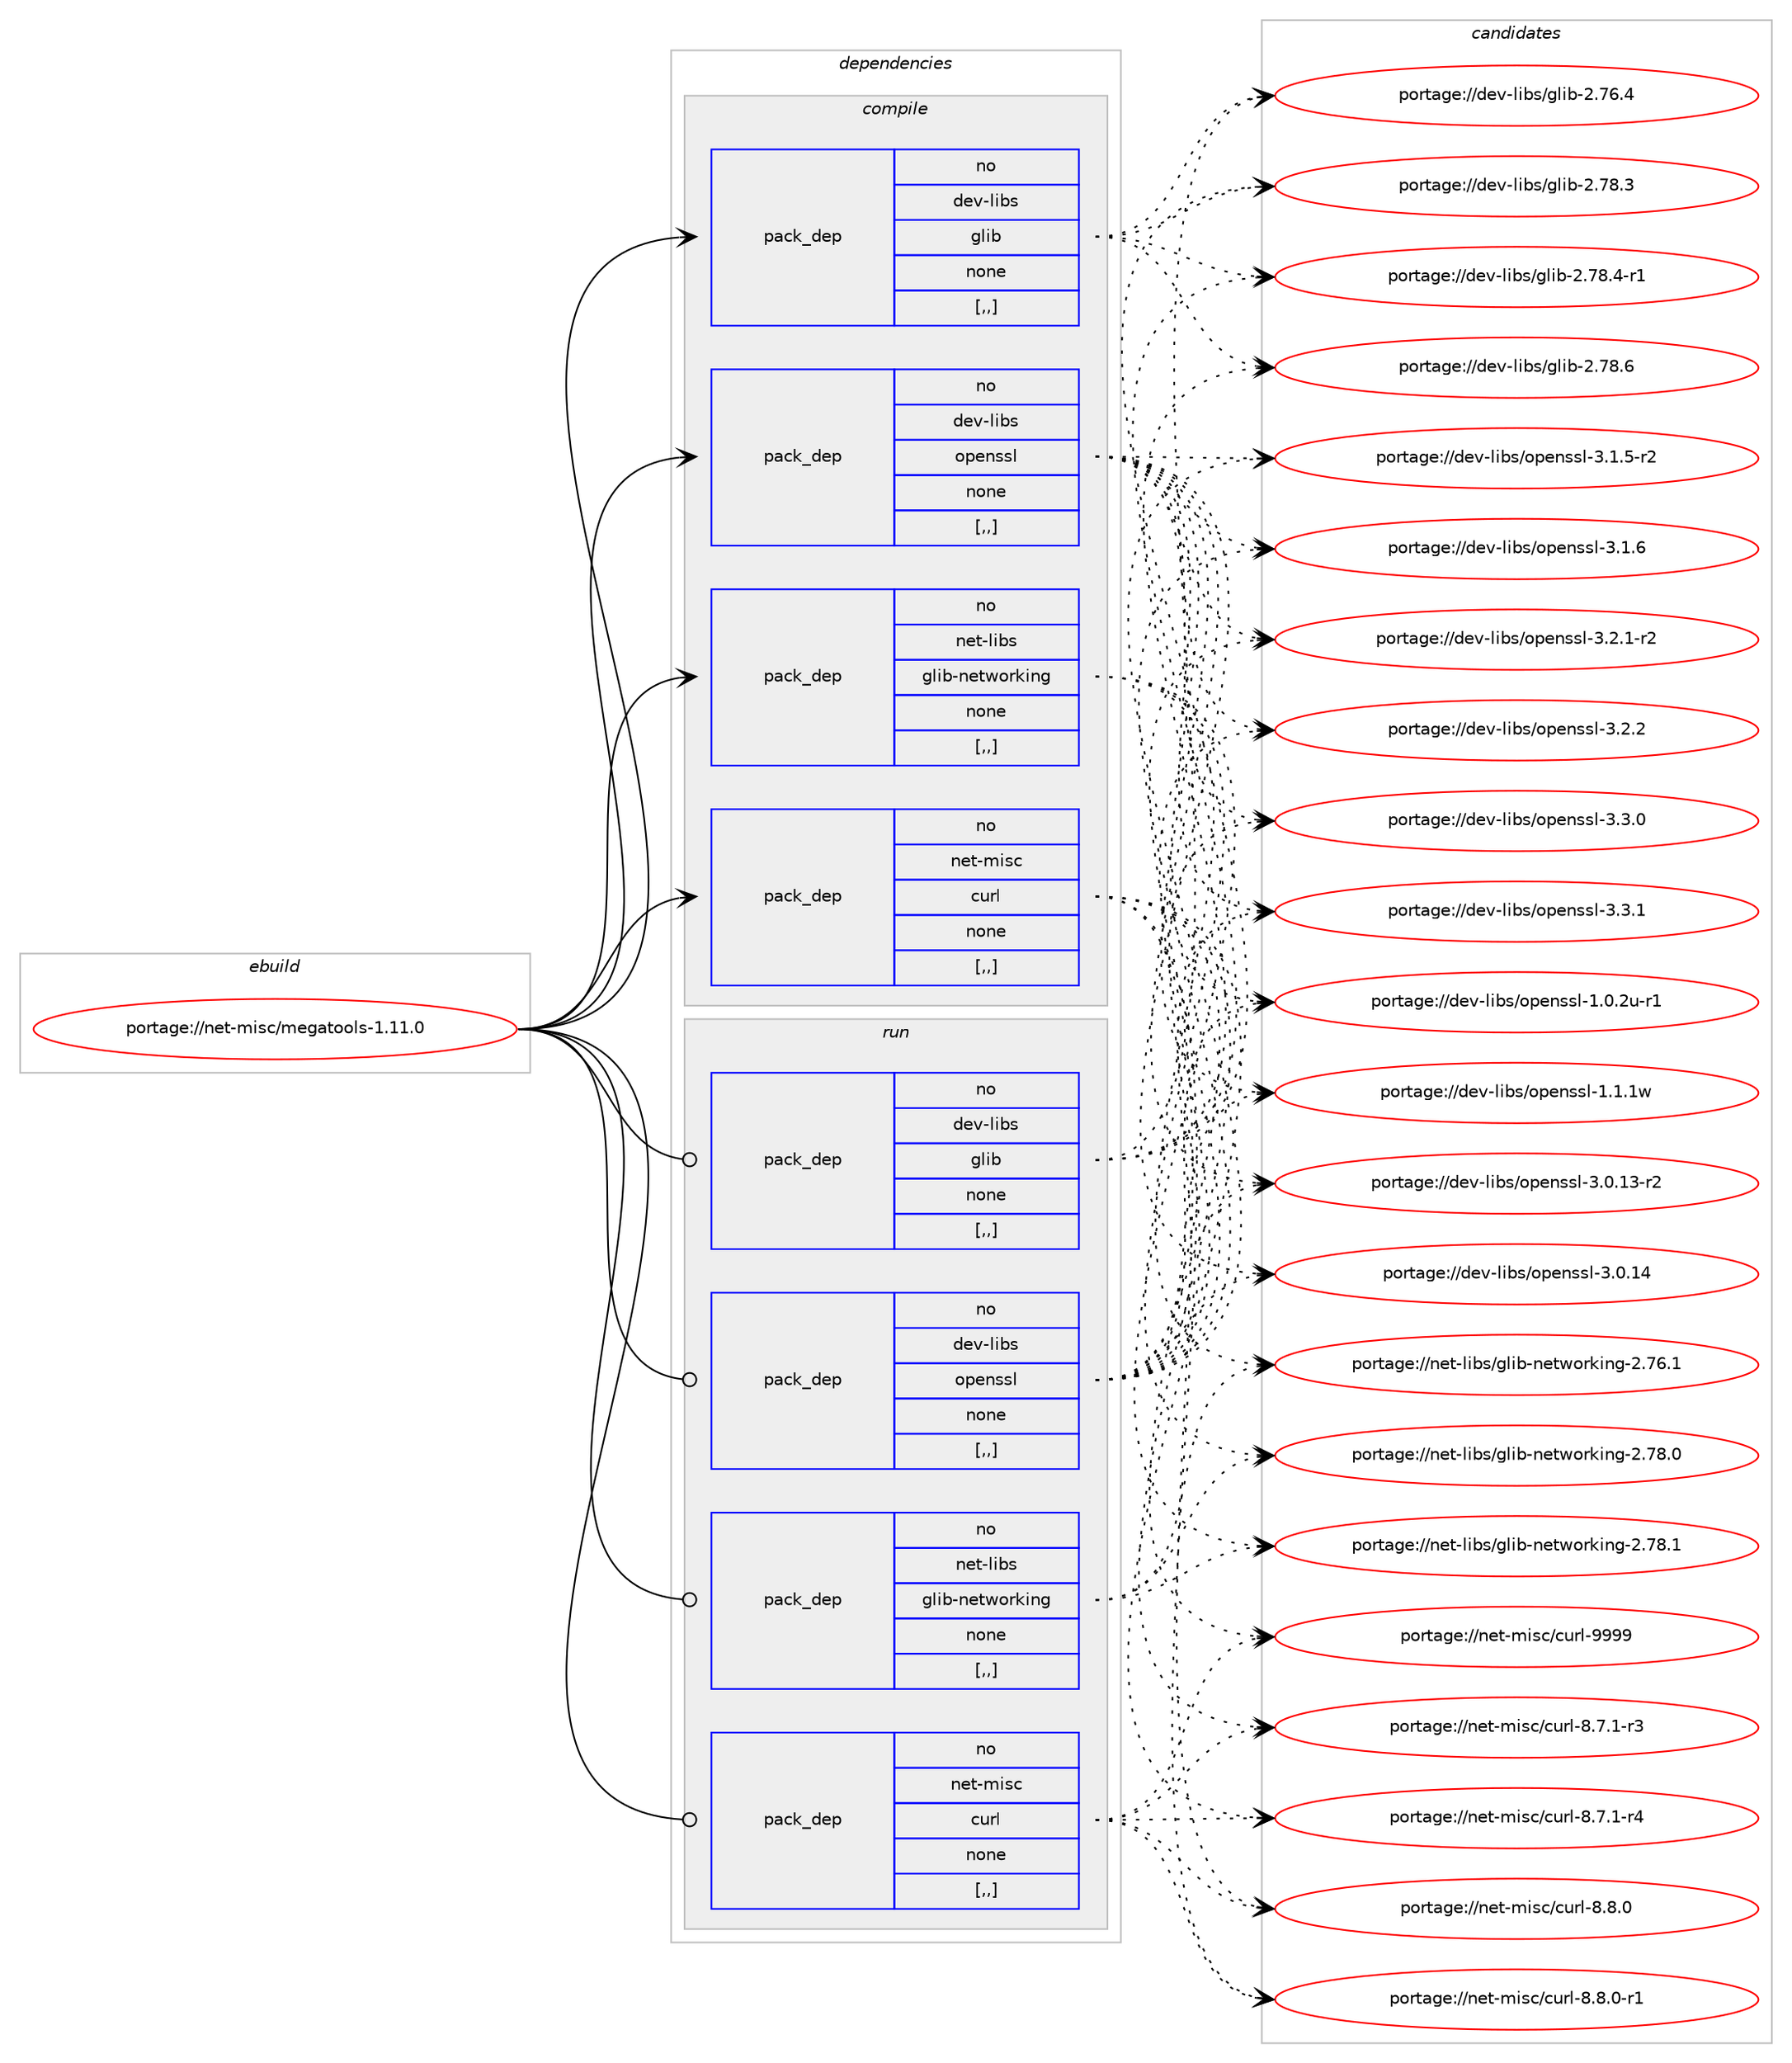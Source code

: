 digraph prolog {

# *************
# Graph options
# *************

newrank=true;
concentrate=true;
compound=true;
graph [rankdir=LR,fontname=Helvetica,fontsize=10,ranksep=1.5];#, ranksep=2.5, nodesep=0.2];
edge  [arrowhead=vee];
node  [fontname=Helvetica,fontsize=10];

# **********
# The ebuild
# **********

subgraph cluster_leftcol {
color=gray;
rank=same;
label=<<i>ebuild</i>>;
id [label="portage://net-misc/megatools-1.11.0", color=red, width=4, href="../net-misc/megatools-1.11.0.svg"];
}

# ****************
# The dependencies
# ****************

subgraph cluster_midcol {
color=gray;
label=<<i>dependencies</i>>;
subgraph cluster_compile {
fillcolor="#eeeeee";
style=filled;
label=<<i>compile</i>>;
subgraph pack264882 {
dependency362966 [label=<<TABLE BORDER="0" CELLBORDER="1" CELLSPACING="0" CELLPADDING="4" WIDTH="220"><TR><TD ROWSPAN="6" CELLPADDING="30">pack_dep</TD></TR><TR><TD WIDTH="110">no</TD></TR><TR><TD>dev-libs</TD></TR><TR><TD>glib</TD></TR><TR><TD>none</TD></TR><TR><TD>[,,]</TD></TR></TABLE>>, shape=none, color=blue];
}
id:e -> dependency362966:w [weight=20,style="solid",arrowhead="vee"];
subgraph pack264883 {
dependency362967 [label=<<TABLE BORDER="0" CELLBORDER="1" CELLSPACING="0" CELLPADDING="4" WIDTH="220"><TR><TD ROWSPAN="6" CELLPADDING="30">pack_dep</TD></TR><TR><TD WIDTH="110">no</TD></TR><TR><TD>dev-libs</TD></TR><TR><TD>openssl</TD></TR><TR><TD>none</TD></TR><TR><TD>[,,]</TD></TR></TABLE>>, shape=none, color=blue];
}
id:e -> dependency362967:w [weight=20,style="solid",arrowhead="vee"];
subgraph pack264884 {
dependency362968 [label=<<TABLE BORDER="0" CELLBORDER="1" CELLSPACING="0" CELLPADDING="4" WIDTH="220"><TR><TD ROWSPAN="6" CELLPADDING="30">pack_dep</TD></TR><TR><TD WIDTH="110">no</TD></TR><TR><TD>net-libs</TD></TR><TR><TD>glib-networking</TD></TR><TR><TD>none</TD></TR><TR><TD>[,,]</TD></TR></TABLE>>, shape=none, color=blue];
}
id:e -> dependency362968:w [weight=20,style="solid",arrowhead="vee"];
subgraph pack264885 {
dependency362969 [label=<<TABLE BORDER="0" CELLBORDER="1" CELLSPACING="0" CELLPADDING="4" WIDTH="220"><TR><TD ROWSPAN="6" CELLPADDING="30">pack_dep</TD></TR><TR><TD WIDTH="110">no</TD></TR><TR><TD>net-misc</TD></TR><TR><TD>curl</TD></TR><TR><TD>none</TD></TR><TR><TD>[,,]</TD></TR></TABLE>>, shape=none, color=blue];
}
id:e -> dependency362969:w [weight=20,style="solid",arrowhead="vee"];
}
subgraph cluster_compileandrun {
fillcolor="#eeeeee";
style=filled;
label=<<i>compile and run</i>>;
}
subgraph cluster_run {
fillcolor="#eeeeee";
style=filled;
label=<<i>run</i>>;
subgraph pack264886 {
dependency362970 [label=<<TABLE BORDER="0" CELLBORDER="1" CELLSPACING="0" CELLPADDING="4" WIDTH="220"><TR><TD ROWSPAN="6" CELLPADDING="30">pack_dep</TD></TR><TR><TD WIDTH="110">no</TD></TR><TR><TD>dev-libs</TD></TR><TR><TD>glib</TD></TR><TR><TD>none</TD></TR><TR><TD>[,,]</TD></TR></TABLE>>, shape=none, color=blue];
}
id:e -> dependency362970:w [weight=20,style="solid",arrowhead="odot"];
subgraph pack264887 {
dependency362971 [label=<<TABLE BORDER="0" CELLBORDER="1" CELLSPACING="0" CELLPADDING="4" WIDTH="220"><TR><TD ROWSPAN="6" CELLPADDING="30">pack_dep</TD></TR><TR><TD WIDTH="110">no</TD></TR><TR><TD>dev-libs</TD></TR><TR><TD>openssl</TD></TR><TR><TD>none</TD></TR><TR><TD>[,,]</TD></TR></TABLE>>, shape=none, color=blue];
}
id:e -> dependency362971:w [weight=20,style="solid",arrowhead="odot"];
subgraph pack264888 {
dependency362972 [label=<<TABLE BORDER="0" CELLBORDER="1" CELLSPACING="0" CELLPADDING="4" WIDTH="220"><TR><TD ROWSPAN="6" CELLPADDING="30">pack_dep</TD></TR><TR><TD WIDTH="110">no</TD></TR><TR><TD>net-libs</TD></TR><TR><TD>glib-networking</TD></TR><TR><TD>none</TD></TR><TR><TD>[,,]</TD></TR></TABLE>>, shape=none, color=blue];
}
id:e -> dependency362972:w [weight=20,style="solid",arrowhead="odot"];
subgraph pack264889 {
dependency362973 [label=<<TABLE BORDER="0" CELLBORDER="1" CELLSPACING="0" CELLPADDING="4" WIDTH="220"><TR><TD ROWSPAN="6" CELLPADDING="30">pack_dep</TD></TR><TR><TD WIDTH="110">no</TD></TR><TR><TD>net-misc</TD></TR><TR><TD>curl</TD></TR><TR><TD>none</TD></TR><TR><TD>[,,]</TD></TR></TABLE>>, shape=none, color=blue];
}
id:e -> dependency362973:w [weight=20,style="solid",arrowhead="odot"];
}
}

# **************
# The candidates
# **************

subgraph cluster_choices {
rank=same;
color=gray;
label=<<i>candidates</i>>;

subgraph choice264882 {
color=black;
nodesep=1;
choice1001011184510810598115471031081059845504655544652 [label="portage://dev-libs/glib-2.76.4", color=red, width=4,href="../dev-libs/glib-2.76.4.svg"];
choice1001011184510810598115471031081059845504655564651 [label="portage://dev-libs/glib-2.78.3", color=red, width=4,href="../dev-libs/glib-2.78.3.svg"];
choice10010111845108105981154710310810598455046555646524511449 [label="portage://dev-libs/glib-2.78.4-r1", color=red, width=4,href="../dev-libs/glib-2.78.4-r1.svg"];
choice1001011184510810598115471031081059845504655564654 [label="portage://dev-libs/glib-2.78.6", color=red, width=4,href="../dev-libs/glib-2.78.6.svg"];
dependency362966:e -> choice1001011184510810598115471031081059845504655544652:w [style=dotted,weight="100"];
dependency362966:e -> choice1001011184510810598115471031081059845504655564651:w [style=dotted,weight="100"];
dependency362966:e -> choice10010111845108105981154710310810598455046555646524511449:w [style=dotted,weight="100"];
dependency362966:e -> choice1001011184510810598115471031081059845504655564654:w [style=dotted,weight="100"];
}
subgraph choice264883 {
color=black;
nodesep=1;
choice1001011184510810598115471111121011101151151084549464846501174511449 [label="portage://dev-libs/openssl-1.0.2u-r1", color=red, width=4,href="../dev-libs/openssl-1.0.2u-r1.svg"];
choice100101118451081059811547111112101110115115108454946494649119 [label="portage://dev-libs/openssl-1.1.1w", color=red, width=4,href="../dev-libs/openssl-1.1.1w.svg"];
choice100101118451081059811547111112101110115115108455146484649514511450 [label="portage://dev-libs/openssl-3.0.13-r2", color=red, width=4,href="../dev-libs/openssl-3.0.13-r2.svg"];
choice10010111845108105981154711111210111011511510845514648464952 [label="portage://dev-libs/openssl-3.0.14", color=red, width=4,href="../dev-libs/openssl-3.0.14.svg"];
choice1001011184510810598115471111121011101151151084551464946534511450 [label="portage://dev-libs/openssl-3.1.5-r2", color=red, width=4,href="../dev-libs/openssl-3.1.5-r2.svg"];
choice100101118451081059811547111112101110115115108455146494654 [label="portage://dev-libs/openssl-3.1.6", color=red, width=4,href="../dev-libs/openssl-3.1.6.svg"];
choice1001011184510810598115471111121011101151151084551465046494511450 [label="portage://dev-libs/openssl-3.2.1-r2", color=red, width=4,href="../dev-libs/openssl-3.2.1-r2.svg"];
choice100101118451081059811547111112101110115115108455146504650 [label="portage://dev-libs/openssl-3.2.2", color=red, width=4,href="../dev-libs/openssl-3.2.2.svg"];
choice100101118451081059811547111112101110115115108455146514648 [label="portage://dev-libs/openssl-3.3.0", color=red, width=4,href="../dev-libs/openssl-3.3.0.svg"];
choice100101118451081059811547111112101110115115108455146514649 [label="portage://dev-libs/openssl-3.3.1", color=red, width=4,href="../dev-libs/openssl-3.3.1.svg"];
dependency362967:e -> choice1001011184510810598115471111121011101151151084549464846501174511449:w [style=dotted,weight="100"];
dependency362967:e -> choice100101118451081059811547111112101110115115108454946494649119:w [style=dotted,weight="100"];
dependency362967:e -> choice100101118451081059811547111112101110115115108455146484649514511450:w [style=dotted,weight="100"];
dependency362967:e -> choice10010111845108105981154711111210111011511510845514648464952:w [style=dotted,weight="100"];
dependency362967:e -> choice1001011184510810598115471111121011101151151084551464946534511450:w [style=dotted,weight="100"];
dependency362967:e -> choice100101118451081059811547111112101110115115108455146494654:w [style=dotted,weight="100"];
dependency362967:e -> choice1001011184510810598115471111121011101151151084551465046494511450:w [style=dotted,weight="100"];
dependency362967:e -> choice100101118451081059811547111112101110115115108455146504650:w [style=dotted,weight="100"];
dependency362967:e -> choice100101118451081059811547111112101110115115108455146514648:w [style=dotted,weight="100"];
dependency362967:e -> choice100101118451081059811547111112101110115115108455146514649:w [style=dotted,weight="100"];
}
subgraph choice264884 {
color=black;
nodesep=1;
choice110101116451081059811547103108105984511010111611911111410710511010345504655544649 [label="portage://net-libs/glib-networking-2.76.1", color=red, width=4,href="../net-libs/glib-networking-2.76.1.svg"];
choice110101116451081059811547103108105984511010111611911111410710511010345504655564648 [label="portage://net-libs/glib-networking-2.78.0", color=red, width=4,href="../net-libs/glib-networking-2.78.0.svg"];
choice110101116451081059811547103108105984511010111611911111410710511010345504655564649 [label="portage://net-libs/glib-networking-2.78.1", color=red, width=4,href="../net-libs/glib-networking-2.78.1.svg"];
dependency362968:e -> choice110101116451081059811547103108105984511010111611911111410710511010345504655544649:w [style=dotted,weight="100"];
dependency362968:e -> choice110101116451081059811547103108105984511010111611911111410710511010345504655564648:w [style=dotted,weight="100"];
dependency362968:e -> choice110101116451081059811547103108105984511010111611911111410710511010345504655564649:w [style=dotted,weight="100"];
}
subgraph choice264885 {
color=black;
nodesep=1;
choice110101116451091051159947991171141084556465546494511451 [label="portage://net-misc/curl-8.7.1-r3", color=red, width=4,href="../net-misc/curl-8.7.1-r3.svg"];
choice110101116451091051159947991171141084556465546494511452 [label="portage://net-misc/curl-8.7.1-r4", color=red, width=4,href="../net-misc/curl-8.7.1-r4.svg"];
choice11010111645109105115994799117114108455646564648 [label="portage://net-misc/curl-8.8.0", color=red, width=4,href="../net-misc/curl-8.8.0.svg"];
choice110101116451091051159947991171141084556465646484511449 [label="portage://net-misc/curl-8.8.0-r1", color=red, width=4,href="../net-misc/curl-8.8.0-r1.svg"];
choice110101116451091051159947991171141084557575757 [label="portage://net-misc/curl-9999", color=red, width=4,href="../net-misc/curl-9999.svg"];
dependency362969:e -> choice110101116451091051159947991171141084556465546494511451:w [style=dotted,weight="100"];
dependency362969:e -> choice110101116451091051159947991171141084556465546494511452:w [style=dotted,weight="100"];
dependency362969:e -> choice11010111645109105115994799117114108455646564648:w [style=dotted,weight="100"];
dependency362969:e -> choice110101116451091051159947991171141084556465646484511449:w [style=dotted,weight="100"];
dependency362969:e -> choice110101116451091051159947991171141084557575757:w [style=dotted,weight="100"];
}
subgraph choice264886 {
color=black;
nodesep=1;
choice1001011184510810598115471031081059845504655544652 [label="portage://dev-libs/glib-2.76.4", color=red, width=4,href="../dev-libs/glib-2.76.4.svg"];
choice1001011184510810598115471031081059845504655564651 [label="portage://dev-libs/glib-2.78.3", color=red, width=4,href="../dev-libs/glib-2.78.3.svg"];
choice10010111845108105981154710310810598455046555646524511449 [label="portage://dev-libs/glib-2.78.4-r1", color=red, width=4,href="../dev-libs/glib-2.78.4-r1.svg"];
choice1001011184510810598115471031081059845504655564654 [label="portage://dev-libs/glib-2.78.6", color=red, width=4,href="../dev-libs/glib-2.78.6.svg"];
dependency362970:e -> choice1001011184510810598115471031081059845504655544652:w [style=dotted,weight="100"];
dependency362970:e -> choice1001011184510810598115471031081059845504655564651:w [style=dotted,weight="100"];
dependency362970:e -> choice10010111845108105981154710310810598455046555646524511449:w [style=dotted,weight="100"];
dependency362970:e -> choice1001011184510810598115471031081059845504655564654:w [style=dotted,weight="100"];
}
subgraph choice264887 {
color=black;
nodesep=1;
choice1001011184510810598115471111121011101151151084549464846501174511449 [label="portage://dev-libs/openssl-1.0.2u-r1", color=red, width=4,href="../dev-libs/openssl-1.0.2u-r1.svg"];
choice100101118451081059811547111112101110115115108454946494649119 [label="portage://dev-libs/openssl-1.1.1w", color=red, width=4,href="../dev-libs/openssl-1.1.1w.svg"];
choice100101118451081059811547111112101110115115108455146484649514511450 [label="portage://dev-libs/openssl-3.0.13-r2", color=red, width=4,href="../dev-libs/openssl-3.0.13-r2.svg"];
choice10010111845108105981154711111210111011511510845514648464952 [label="portage://dev-libs/openssl-3.0.14", color=red, width=4,href="../dev-libs/openssl-3.0.14.svg"];
choice1001011184510810598115471111121011101151151084551464946534511450 [label="portage://dev-libs/openssl-3.1.5-r2", color=red, width=4,href="../dev-libs/openssl-3.1.5-r2.svg"];
choice100101118451081059811547111112101110115115108455146494654 [label="portage://dev-libs/openssl-3.1.6", color=red, width=4,href="../dev-libs/openssl-3.1.6.svg"];
choice1001011184510810598115471111121011101151151084551465046494511450 [label="portage://dev-libs/openssl-3.2.1-r2", color=red, width=4,href="../dev-libs/openssl-3.2.1-r2.svg"];
choice100101118451081059811547111112101110115115108455146504650 [label="portage://dev-libs/openssl-3.2.2", color=red, width=4,href="../dev-libs/openssl-3.2.2.svg"];
choice100101118451081059811547111112101110115115108455146514648 [label="portage://dev-libs/openssl-3.3.0", color=red, width=4,href="../dev-libs/openssl-3.3.0.svg"];
choice100101118451081059811547111112101110115115108455146514649 [label="portage://dev-libs/openssl-3.3.1", color=red, width=4,href="../dev-libs/openssl-3.3.1.svg"];
dependency362971:e -> choice1001011184510810598115471111121011101151151084549464846501174511449:w [style=dotted,weight="100"];
dependency362971:e -> choice100101118451081059811547111112101110115115108454946494649119:w [style=dotted,weight="100"];
dependency362971:e -> choice100101118451081059811547111112101110115115108455146484649514511450:w [style=dotted,weight="100"];
dependency362971:e -> choice10010111845108105981154711111210111011511510845514648464952:w [style=dotted,weight="100"];
dependency362971:e -> choice1001011184510810598115471111121011101151151084551464946534511450:w [style=dotted,weight="100"];
dependency362971:e -> choice100101118451081059811547111112101110115115108455146494654:w [style=dotted,weight="100"];
dependency362971:e -> choice1001011184510810598115471111121011101151151084551465046494511450:w [style=dotted,weight="100"];
dependency362971:e -> choice100101118451081059811547111112101110115115108455146504650:w [style=dotted,weight="100"];
dependency362971:e -> choice100101118451081059811547111112101110115115108455146514648:w [style=dotted,weight="100"];
dependency362971:e -> choice100101118451081059811547111112101110115115108455146514649:w [style=dotted,weight="100"];
}
subgraph choice264888 {
color=black;
nodesep=1;
choice110101116451081059811547103108105984511010111611911111410710511010345504655544649 [label="portage://net-libs/glib-networking-2.76.1", color=red, width=4,href="../net-libs/glib-networking-2.76.1.svg"];
choice110101116451081059811547103108105984511010111611911111410710511010345504655564648 [label="portage://net-libs/glib-networking-2.78.0", color=red, width=4,href="../net-libs/glib-networking-2.78.0.svg"];
choice110101116451081059811547103108105984511010111611911111410710511010345504655564649 [label="portage://net-libs/glib-networking-2.78.1", color=red, width=4,href="../net-libs/glib-networking-2.78.1.svg"];
dependency362972:e -> choice110101116451081059811547103108105984511010111611911111410710511010345504655544649:w [style=dotted,weight="100"];
dependency362972:e -> choice110101116451081059811547103108105984511010111611911111410710511010345504655564648:w [style=dotted,weight="100"];
dependency362972:e -> choice110101116451081059811547103108105984511010111611911111410710511010345504655564649:w [style=dotted,weight="100"];
}
subgraph choice264889 {
color=black;
nodesep=1;
choice110101116451091051159947991171141084556465546494511451 [label="portage://net-misc/curl-8.7.1-r3", color=red, width=4,href="../net-misc/curl-8.7.1-r3.svg"];
choice110101116451091051159947991171141084556465546494511452 [label="portage://net-misc/curl-8.7.1-r4", color=red, width=4,href="../net-misc/curl-8.7.1-r4.svg"];
choice11010111645109105115994799117114108455646564648 [label="portage://net-misc/curl-8.8.0", color=red, width=4,href="../net-misc/curl-8.8.0.svg"];
choice110101116451091051159947991171141084556465646484511449 [label="portage://net-misc/curl-8.8.0-r1", color=red, width=4,href="../net-misc/curl-8.8.0-r1.svg"];
choice110101116451091051159947991171141084557575757 [label="portage://net-misc/curl-9999", color=red, width=4,href="../net-misc/curl-9999.svg"];
dependency362973:e -> choice110101116451091051159947991171141084556465546494511451:w [style=dotted,weight="100"];
dependency362973:e -> choice110101116451091051159947991171141084556465546494511452:w [style=dotted,weight="100"];
dependency362973:e -> choice11010111645109105115994799117114108455646564648:w [style=dotted,weight="100"];
dependency362973:e -> choice110101116451091051159947991171141084556465646484511449:w [style=dotted,weight="100"];
dependency362973:e -> choice110101116451091051159947991171141084557575757:w [style=dotted,weight="100"];
}
}

}
